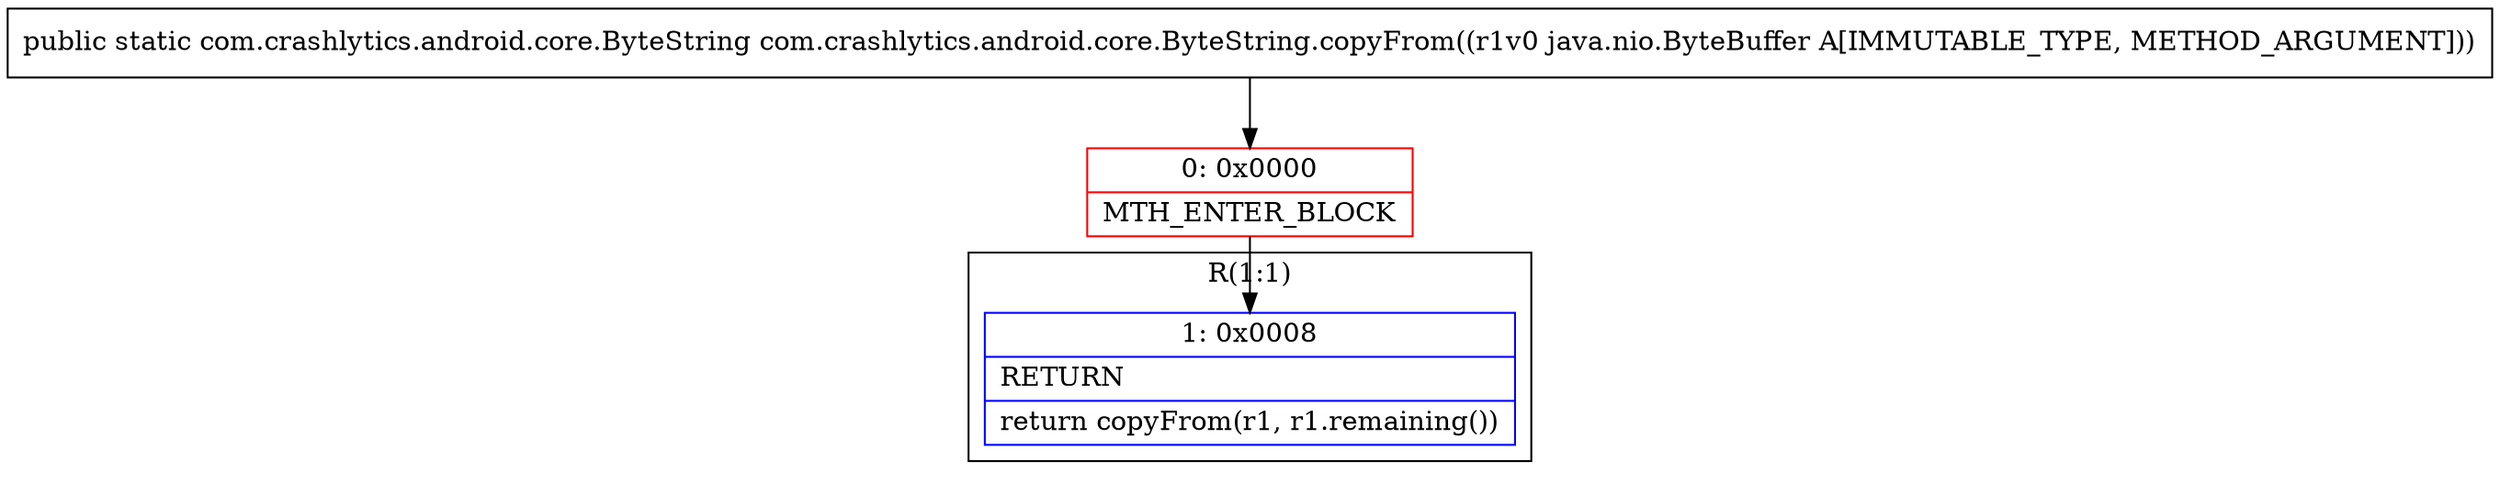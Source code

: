 digraph "CFG forcom.crashlytics.android.core.ByteString.copyFrom(Ljava\/nio\/ByteBuffer;)Lcom\/crashlytics\/android\/core\/ByteString;" {
subgraph cluster_Region_239042757 {
label = "R(1:1)";
node [shape=record,color=blue];
Node_1 [shape=record,label="{1\:\ 0x0008|RETURN\l|return copyFrom(r1, r1.remaining())\l}"];
}
Node_0 [shape=record,color=red,label="{0\:\ 0x0000|MTH_ENTER_BLOCK\l}"];
MethodNode[shape=record,label="{public static com.crashlytics.android.core.ByteString com.crashlytics.android.core.ByteString.copyFrom((r1v0 java.nio.ByteBuffer A[IMMUTABLE_TYPE, METHOD_ARGUMENT])) }"];
MethodNode -> Node_0;
Node_0 -> Node_1;
}

